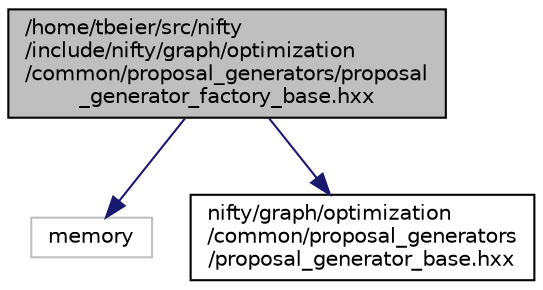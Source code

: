 digraph "/home/tbeier/src/nifty/include/nifty/graph/optimization/common/proposal_generators/proposal_generator_factory_base.hxx"
{
  edge [fontname="Helvetica",fontsize="10",labelfontname="Helvetica",labelfontsize="10"];
  node [fontname="Helvetica",fontsize="10",shape=record];
  Node1 [label="/home/tbeier/src/nifty\l/include/nifty/graph/optimization\l/common/proposal_generators/proposal\l_generator_factory_base.hxx",height=0.2,width=0.4,color="black", fillcolor="grey75", style="filled", fontcolor="black"];
  Node1 -> Node2 [color="midnightblue",fontsize="10",style="solid",fontname="Helvetica"];
  Node2 [label="memory",height=0.2,width=0.4,color="grey75", fillcolor="white", style="filled"];
  Node1 -> Node3 [color="midnightblue",fontsize="10",style="solid",fontname="Helvetica"];
  Node3 [label="nifty/graph/optimization\l/common/proposal_generators\l/proposal_generator_base.hxx",height=0.2,width=0.4,color="black", fillcolor="white", style="filled",URL="$common_2proposal__generators_2proposal__generator__base_8hxx.html"];
}
